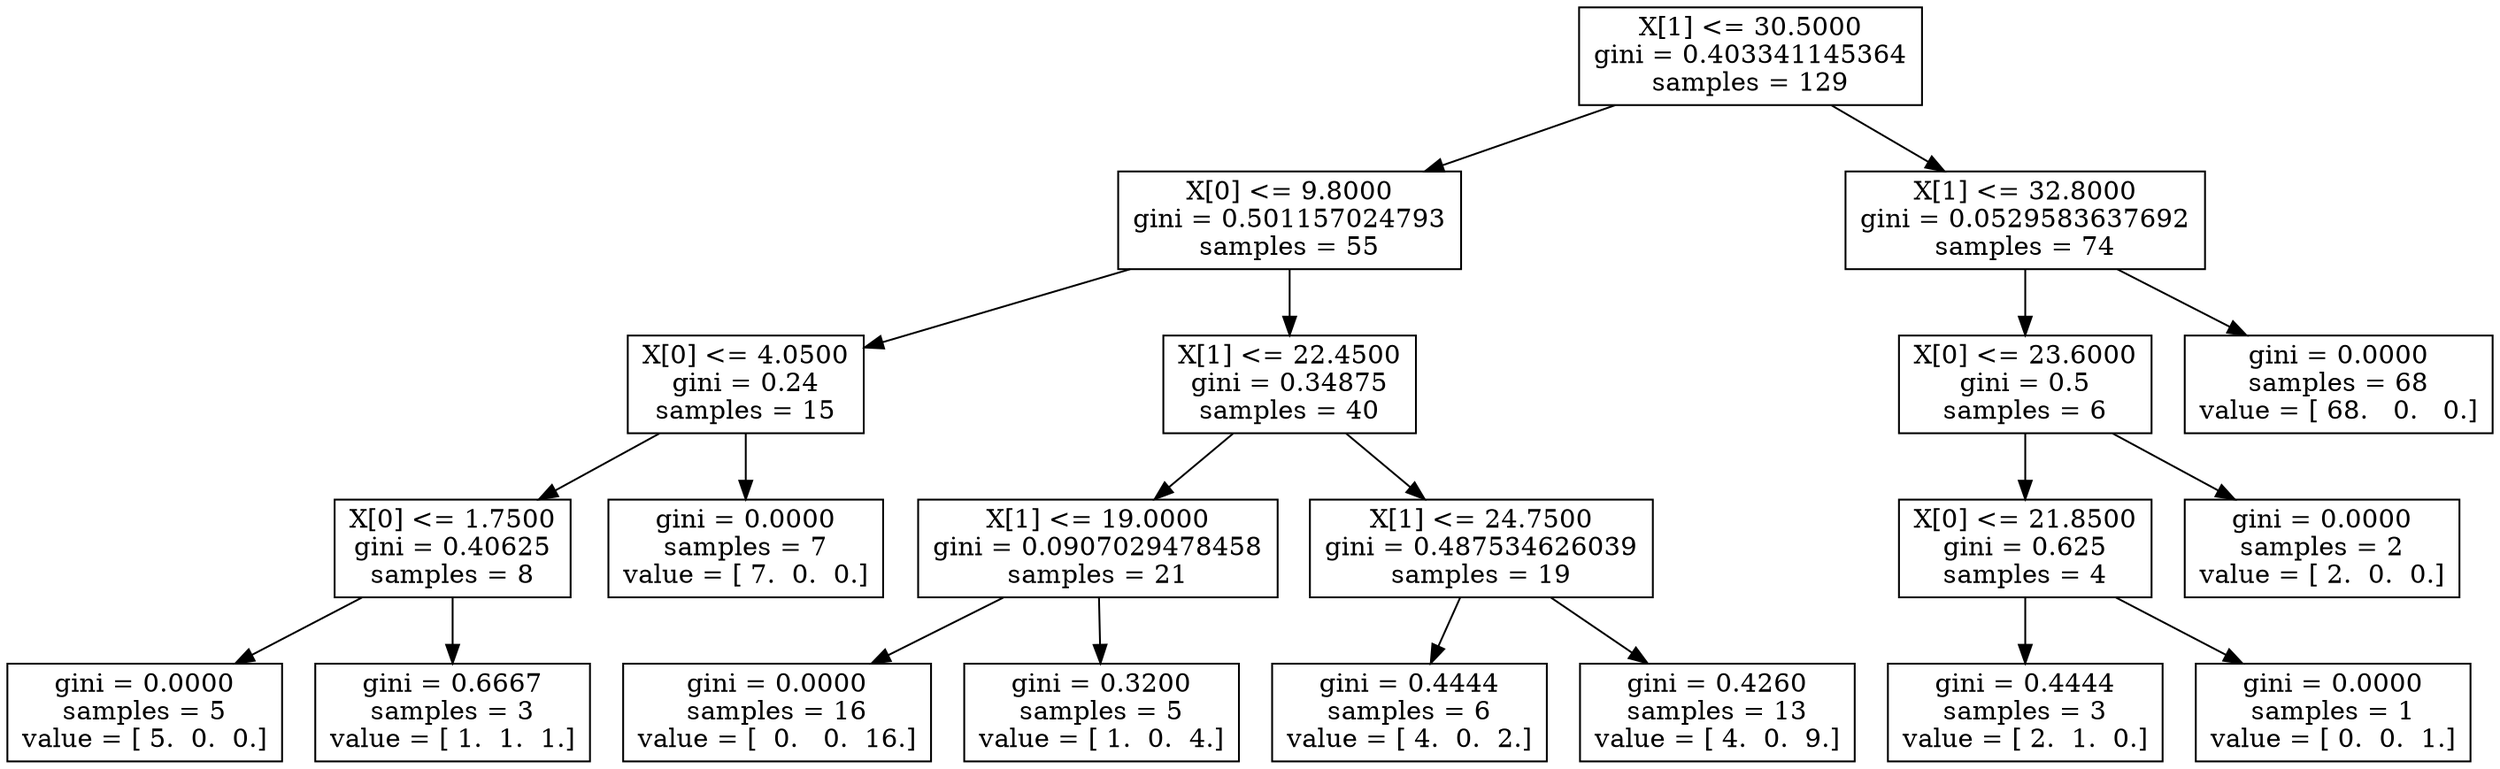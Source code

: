 digraph Tree {
0 [label="X[1] <= 30.5000\ngini = 0.403341145364\nsamples = 129", shape="box"] ;
1 [label="X[0] <= 9.8000\ngini = 0.501157024793\nsamples = 55", shape="box"] ;
0 -> 1 ;
2 [label="X[0] <= 4.0500\ngini = 0.24\nsamples = 15", shape="box"] ;
1 -> 2 ;
3 [label="X[0] <= 1.7500\ngini = 0.40625\nsamples = 8", shape="box"] ;
2 -> 3 ;
4 [label="gini = 0.0000\nsamples = 5\nvalue = [ 5.  0.  0.]", shape="box"] ;
3 -> 4 ;
5 [label="gini = 0.6667\nsamples = 3\nvalue = [ 1.  1.  1.]", shape="box"] ;
3 -> 5 ;
6 [label="gini = 0.0000\nsamples = 7\nvalue = [ 7.  0.  0.]", shape="box"] ;
2 -> 6 ;
7 [label="X[1] <= 22.4500\ngini = 0.34875\nsamples = 40", shape="box"] ;
1 -> 7 ;
8 [label="X[1] <= 19.0000\ngini = 0.0907029478458\nsamples = 21", shape="box"] ;
7 -> 8 ;
9 [label="gini = 0.0000\nsamples = 16\nvalue = [  0.   0.  16.]", shape="box"] ;
8 -> 9 ;
10 [label="gini = 0.3200\nsamples = 5\nvalue = [ 1.  0.  4.]", shape="box"] ;
8 -> 10 ;
11 [label="X[1] <= 24.7500\ngini = 0.487534626039\nsamples = 19", shape="box"] ;
7 -> 11 ;
12 [label="gini = 0.4444\nsamples = 6\nvalue = [ 4.  0.  2.]", shape="box"] ;
11 -> 12 ;
13 [label="gini = 0.4260\nsamples = 13\nvalue = [ 4.  0.  9.]", shape="box"] ;
11 -> 13 ;
14 [label="X[1] <= 32.8000\ngini = 0.0529583637692\nsamples = 74", shape="box"] ;
0 -> 14 ;
15 [label="X[0] <= 23.6000\ngini = 0.5\nsamples = 6", shape="box"] ;
14 -> 15 ;
16 [label="X[0] <= 21.8500\ngini = 0.625\nsamples = 4", shape="box"] ;
15 -> 16 ;
17 [label="gini = 0.4444\nsamples = 3\nvalue = [ 2.  1.  0.]", shape="box"] ;
16 -> 17 ;
18 [label="gini = 0.0000\nsamples = 1\nvalue = [ 0.  0.  1.]", shape="box"] ;
16 -> 18 ;
19 [label="gini = 0.0000\nsamples = 2\nvalue = [ 2.  0.  0.]", shape="box"] ;
15 -> 19 ;
20 [label="gini = 0.0000\nsamples = 68\nvalue = [ 68.   0.   0.]", shape="box"] ;
14 -> 20 ;
}